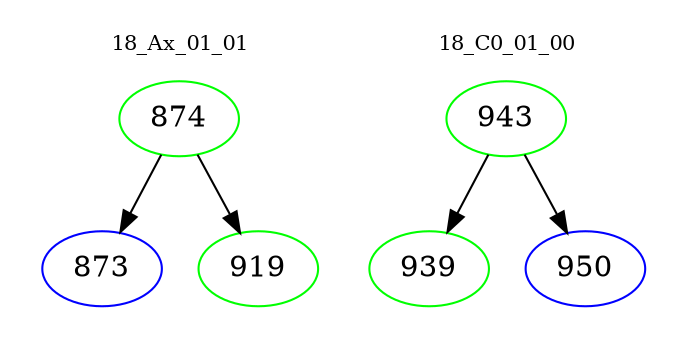digraph{
subgraph cluster_0 {
color = white
label = "18_Ax_01_01";
fontsize=10;
T0_874 [label="874", color="green"]
T0_874 -> T0_873 [color="black"]
T0_873 [label="873", color="blue"]
T0_874 -> T0_919 [color="black"]
T0_919 [label="919", color="green"]
}
subgraph cluster_1 {
color = white
label = "18_C0_01_00";
fontsize=10;
T1_943 [label="943", color="green"]
T1_943 -> T1_939 [color="black"]
T1_939 [label="939", color="green"]
T1_943 -> T1_950 [color="black"]
T1_950 [label="950", color="blue"]
}
}
